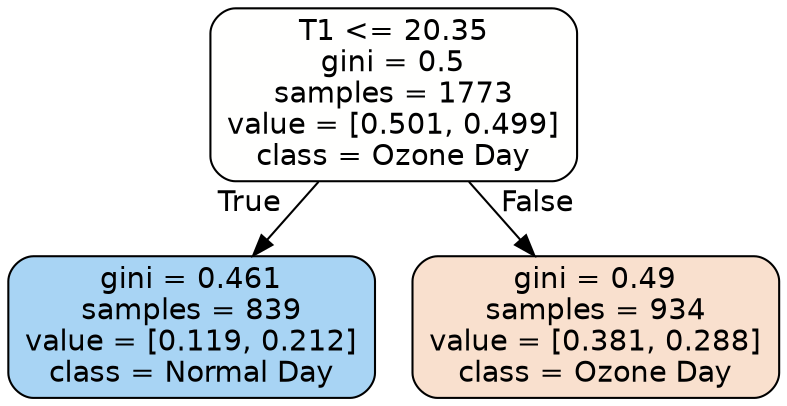 digraph Tree {
node [shape=box, style="filled, rounded", color="black", fontname=helvetica] ;
edge [fontname=helvetica] ;
0 [label="T1 <= 20.35\ngini = 0.5\nsamples = 1773\nvalue = [0.501, 0.499]\nclass = Ozone Day", fillcolor="#fffffe"] ;
1 [label="gini = 0.461\nsamples = 839\nvalue = [0.119, 0.212]\nclass = Normal Day", fillcolor="#a8d4f4"] ;
0 -> 1 [labeldistance=2.5, labelangle=45, headlabel="True"] ;
2 [label="gini = 0.49\nsamples = 934\nvalue = [0.381, 0.288]\nclass = Ozone Day", fillcolor="#f9e0ce"] ;
0 -> 2 [labeldistance=2.5, labelangle=-45, headlabel="False"] ;
}